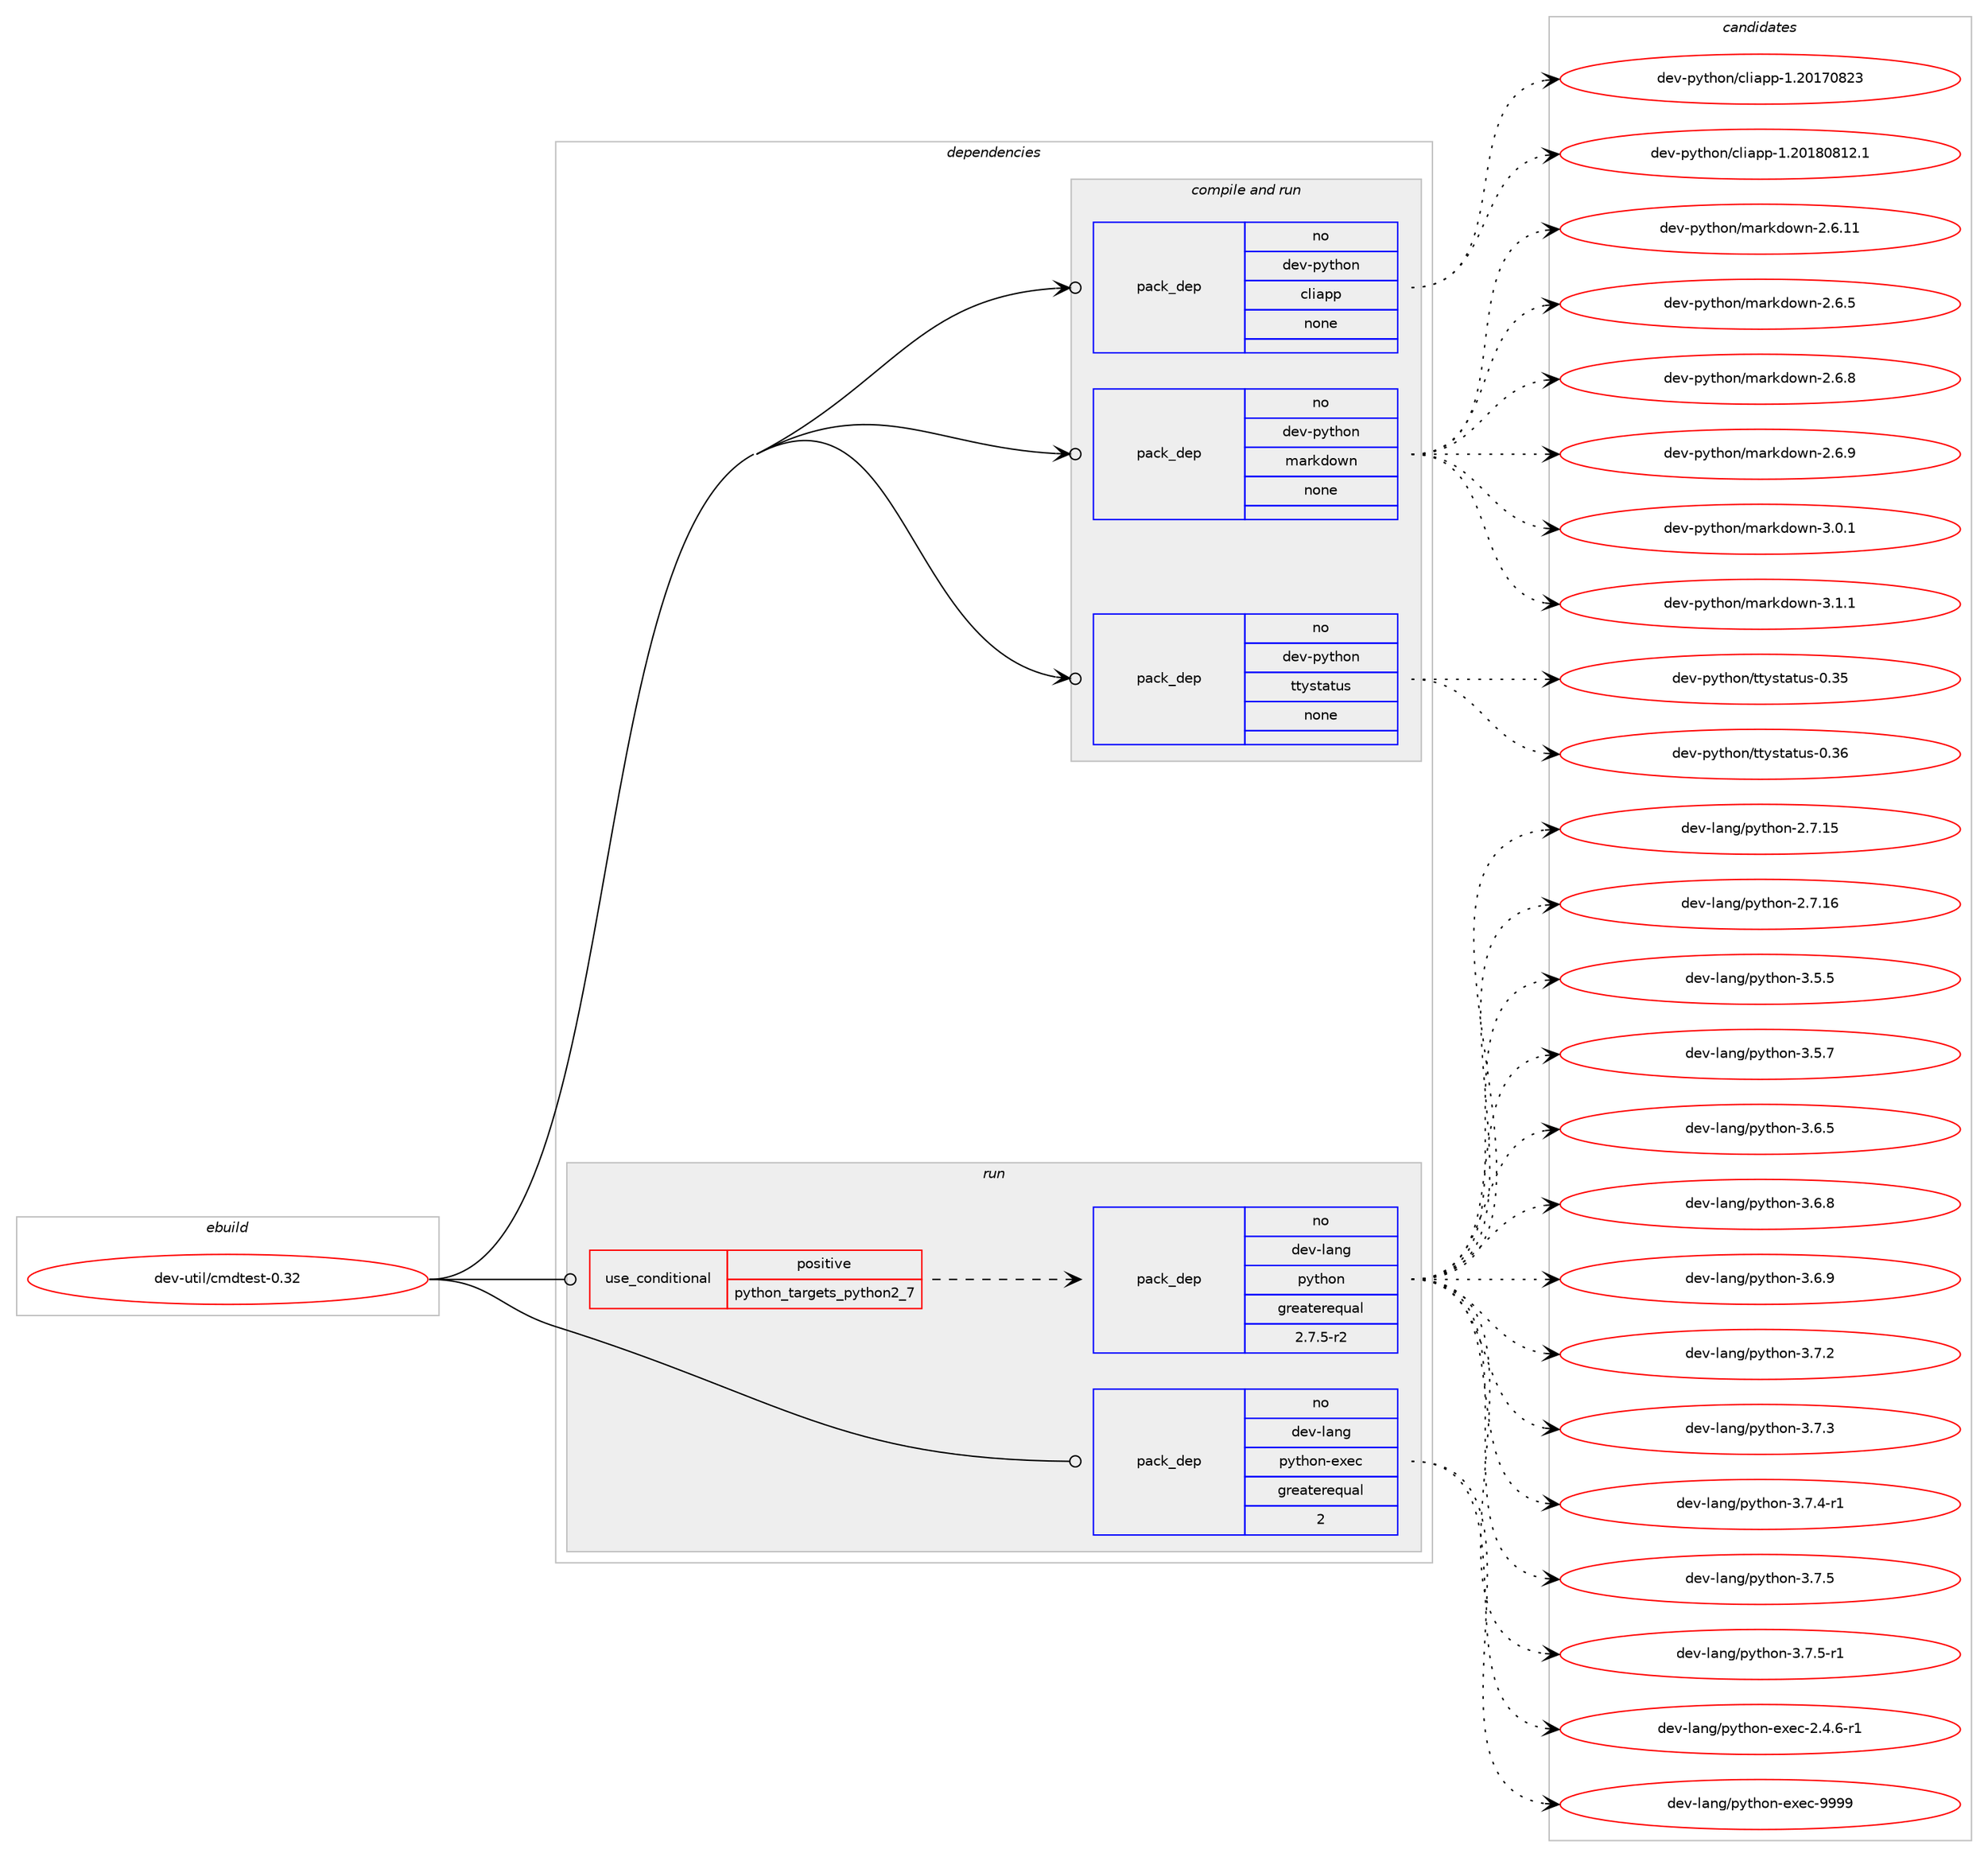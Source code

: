 digraph prolog {

# *************
# Graph options
# *************

newrank=true;
concentrate=true;
compound=true;
graph [rankdir=LR,fontname=Helvetica,fontsize=10,ranksep=1.5];#, ranksep=2.5, nodesep=0.2];
edge  [arrowhead=vee];
node  [fontname=Helvetica,fontsize=10];

# **********
# The ebuild
# **********

subgraph cluster_leftcol {
color=gray;
rank=same;
label=<<i>ebuild</i>>;
id [label="dev-util/cmdtest-0.32", color=red, width=4, href="../dev-util/cmdtest-0.32.svg"];
}

# ****************
# The dependencies
# ****************

subgraph cluster_midcol {
color=gray;
label=<<i>dependencies</i>>;
subgraph cluster_compile {
fillcolor="#eeeeee";
style=filled;
label=<<i>compile</i>>;
}
subgraph cluster_compileandrun {
fillcolor="#eeeeee";
style=filled;
label=<<i>compile and run</i>>;
subgraph pack532705 {
dependency726927 [label=<<TABLE BORDER="0" CELLBORDER="1" CELLSPACING="0" CELLPADDING="4" WIDTH="220"><TR><TD ROWSPAN="6" CELLPADDING="30">pack_dep</TD></TR><TR><TD WIDTH="110">no</TD></TR><TR><TD>dev-python</TD></TR><TR><TD>cliapp</TD></TR><TR><TD>none</TD></TR><TR><TD></TD></TR></TABLE>>, shape=none, color=blue];
}
id:e -> dependency726927:w [weight=20,style="solid",arrowhead="odotvee"];
subgraph pack532706 {
dependency726928 [label=<<TABLE BORDER="0" CELLBORDER="1" CELLSPACING="0" CELLPADDING="4" WIDTH="220"><TR><TD ROWSPAN="6" CELLPADDING="30">pack_dep</TD></TR><TR><TD WIDTH="110">no</TD></TR><TR><TD>dev-python</TD></TR><TR><TD>markdown</TD></TR><TR><TD>none</TD></TR><TR><TD></TD></TR></TABLE>>, shape=none, color=blue];
}
id:e -> dependency726928:w [weight=20,style="solid",arrowhead="odotvee"];
subgraph pack532707 {
dependency726929 [label=<<TABLE BORDER="0" CELLBORDER="1" CELLSPACING="0" CELLPADDING="4" WIDTH="220"><TR><TD ROWSPAN="6" CELLPADDING="30">pack_dep</TD></TR><TR><TD WIDTH="110">no</TD></TR><TR><TD>dev-python</TD></TR><TR><TD>ttystatus</TD></TR><TR><TD>none</TD></TR><TR><TD></TD></TR></TABLE>>, shape=none, color=blue];
}
id:e -> dependency726929:w [weight=20,style="solid",arrowhead="odotvee"];
}
subgraph cluster_run {
fillcolor="#eeeeee";
style=filled;
label=<<i>run</i>>;
subgraph cond182110 {
dependency726930 [label=<<TABLE BORDER="0" CELLBORDER="1" CELLSPACING="0" CELLPADDING="4"><TR><TD ROWSPAN="3" CELLPADDING="10">use_conditional</TD></TR><TR><TD>positive</TD></TR><TR><TD>python_targets_python2_7</TD></TR></TABLE>>, shape=none, color=red];
subgraph pack532708 {
dependency726931 [label=<<TABLE BORDER="0" CELLBORDER="1" CELLSPACING="0" CELLPADDING="4" WIDTH="220"><TR><TD ROWSPAN="6" CELLPADDING="30">pack_dep</TD></TR><TR><TD WIDTH="110">no</TD></TR><TR><TD>dev-lang</TD></TR><TR><TD>python</TD></TR><TR><TD>greaterequal</TD></TR><TR><TD>2.7.5-r2</TD></TR></TABLE>>, shape=none, color=blue];
}
dependency726930:e -> dependency726931:w [weight=20,style="dashed",arrowhead="vee"];
}
id:e -> dependency726930:w [weight=20,style="solid",arrowhead="odot"];
subgraph pack532709 {
dependency726932 [label=<<TABLE BORDER="0" CELLBORDER="1" CELLSPACING="0" CELLPADDING="4" WIDTH="220"><TR><TD ROWSPAN="6" CELLPADDING="30">pack_dep</TD></TR><TR><TD WIDTH="110">no</TD></TR><TR><TD>dev-lang</TD></TR><TR><TD>python-exec</TD></TR><TR><TD>greaterequal</TD></TR><TR><TD>2</TD></TR></TABLE>>, shape=none, color=blue];
}
id:e -> dependency726932:w [weight=20,style="solid",arrowhead="odot"];
}
}

# **************
# The candidates
# **************

subgraph cluster_choices {
rank=same;
color=gray;
label=<<i>candidates</i>>;

subgraph choice532705 {
color=black;
nodesep=1;
choice100101118451121211161041111104799108105971121124549465048495548565051 [label="dev-python/cliapp-1.20170823", color=red, width=4,href="../dev-python/cliapp-1.20170823.svg"];
choice1001011184511212111610411111047991081059711211245494650484956485649504649 [label="dev-python/cliapp-1.20180812.1", color=red, width=4,href="../dev-python/cliapp-1.20180812.1.svg"];
dependency726927:e -> choice100101118451121211161041111104799108105971121124549465048495548565051:w [style=dotted,weight="100"];
dependency726927:e -> choice1001011184511212111610411111047991081059711211245494650484956485649504649:w [style=dotted,weight="100"];
}
subgraph choice532706 {
color=black;
nodesep=1;
choice10010111845112121116104111110471099711410710011111911045504654464949 [label="dev-python/markdown-2.6.11", color=red, width=4,href="../dev-python/markdown-2.6.11.svg"];
choice100101118451121211161041111104710997114107100111119110455046544653 [label="dev-python/markdown-2.6.5", color=red, width=4,href="../dev-python/markdown-2.6.5.svg"];
choice100101118451121211161041111104710997114107100111119110455046544656 [label="dev-python/markdown-2.6.8", color=red, width=4,href="../dev-python/markdown-2.6.8.svg"];
choice100101118451121211161041111104710997114107100111119110455046544657 [label="dev-python/markdown-2.6.9", color=red, width=4,href="../dev-python/markdown-2.6.9.svg"];
choice100101118451121211161041111104710997114107100111119110455146484649 [label="dev-python/markdown-3.0.1", color=red, width=4,href="../dev-python/markdown-3.0.1.svg"];
choice100101118451121211161041111104710997114107100111119110455146494649 [label="dev-python/markdown-3.1.1", color=red, width=4,href="../dev-python/markdown-3.1.1.svg"];
dependency726928:e -> choice10010111845112121116104111110471099711410710011111911045504654464949:w [style=dotted,weight="100"];
dependency726928:e -> choice100101118451121211161041111104710997114107100111119110455046544653:w [style=dotted,weight="100"];
dependency726928:e -> choice100101118451121211161041111104710997114107100111119110455046544656:w [style=dotted,weight="100"];
dependency726928:e -> choice100101118451121211161041111104710997114107100111119110455046544657:w [style=dotted,weight="100"];
dependency726928:e -> choice100101118451121211161041111104710997114107100111119110455146484649:w [style=dotted,weight="100"];
dependency726928:e -> choice100101118451121211161041111104710997114107100111119110455146494649:w [style=dotted,weight="100"];
}
subgraph choice532707 {
color=black;
nodesep=1;
choice1001011184511212111610411111047116116121115116971161171154548465153 [label="dev-python/ttystatus-0.35", color=red, width=4,href="../dev-python/ttystatus-0.35.svg"];
choice1001011184511212111610411111047116116121115116971161171154548465154 [label="dev-python/ttystatus-0.36", color=red, width=4,href="../dev-python/ttystatus-0.36.svg"];
dependency726929:e -> choice1001011184511212111610411111047116116121115116971161171154548465153:w [style=dotted,weight="100"];
dependency726929:e -> choice1001011184511212111610411111047116116121115116971161171154548465154:w [style=dotted,weight="100"];
}
subgraph choice532708 {
color=black;
nodesep=1;
choice10010111845108971101034711212111610411111045504655464953 [label="dev-lang/python-2.7.15", color=red, width=4,href="../dev-lang/python-2.7.15.svg"];
choice10010111845108971101034711212111610411111045504655464954 [label="dev-lang/python-2.7.16", color=red, width=4,href="../dev-lang/python-2.7.16.svg"];
choice100101118451089711010347112121116104111110455146534653 [label="dev-lang/python-3.5.5", color=red, width=4,href="../dev-lang/python-3.5.5.svg"];
choice100101118451089711010347112121116104111110455146534655 [label="dev-lang/python-3.5.7", color=red, width=4,href="../dev-lang/python-3.5.7.svg"];
choice100101118451089711010347112121116104111110455146544653 [label="dev-lang/python-3.6.5", color=red, width=4,href="../dev-lang/python-3.6.5.svg"];
choice100101118451089711010347112121116104111110455146544656 [label="dev-lang/python-3.6.8", color=red, width=4,href="../dev-lang/python-3.6.8.svg"];
choice100101118451089711010347112121116104111110455146544657 [label="dev-lang/python-3.6.9", color=red, width=4,href="../dev-lang/python-3.6.9.svg"];
choice100101118451089711010347112121116104111110455146554650 [label="dev-lang/python-3.7.2", color=red, width=4,href="../dev-lang/python-3.7.2.svg"];
choice100101118451089711010347112121116104111110455146554651 [label="dev-lang/python-3.7.3", color=red, width=4,href="../dev-lang/python-3.7.3.svg"];
choice1001011184510897110103471121211161041111104551465546524511449 [label="dev-lang/python-3.7.4-r1", color=red, width=4,href="../dev-lang/python-3.7.4-r1.svg"];
choice100101118451089711010347112121116104111110455146554653 [label="dev-lang/python-3.7.5", color=red, width=4,href="../dev-lang/python-3.7.5.svg"];
choice1001011184510897110103471121211161041111104551465546534511449 [label="dev-lang/python-3.7.5-r1", color=red, width=4,href="../dev-lang/python-3.7.5-r1.svg"];
dependency726931:e -> choice10010111845108971101034711212111610411111045504655464953:w [style=dotted,weight="100"];
dependency726931:e -> choice10010111845108971101034711212111610411111045504655464954:w [style=dotted,weight="100"];
dependency726931:e -> choice100101118451089711010347112121116104111110455146534653:w [style=dotted,weight="100"];
dependency726931:e -> choice100101118451089711010347112121116104111110455146534655:w [style=dotted,weight="100"];
dependency726931:e -> choice100101118451089711010347112121116104111110455146544653:w [style=dotted,weight="100"];
dependency726931:e -> choice100101118451089711010347112121116104111110455146544656:w [style=dotted,weight="100"];
dependency726931:e -> choice100101118451089711010347112121116104111110455146544657:w [style=dotted,weight="100"];
dependency726931:e -> choice100101118451089711010347112121116104111110455146554650:w [style=dotted,weight="100"];
dependency726931:e -> choice100101118451089711010347112121116104111110455146554651:w [style=dotted,weight="100"];
dependency726931:e -> choice1001011184510897110103471121211161041111104551465546524511449:w [style=dotted,weight="100"];
dependency726931:e -> choice100101118451089711010347112121116104111110455146554653:w [style=dotted,weight="100"];
dependency726931:e -> choice1001011184510897110103471121211161041111104551465546534511449:w [style=dotted,weight="100"];
}
subgraph choice532709 {
color=black;
nodesep=1;
choice10010111845108971101034711212111610411111045101120101994550465246544511449 [label="dev-lang/python-exec-2.4.6-r1", color=red, width=4,href="../dev-lang/python-exec-2.4.6-r1.svg"];
choice10010111845108971101034711212111610411111045101120101994557575757 [label="dev-lang/python-exec-9999", color=red, width=4,href="../dev-lang/python-exec-9999.svg"];
dependency726932:e -> choice10010111845108971101034711212111610411111045101120101994550465246544511449:w [style=dotted,weight="100"];
dependency726932:e -> choice10010111845108971101034711212111610411111045101120101994557575757:w [style=dotted,weight="100"];
}
}

}

